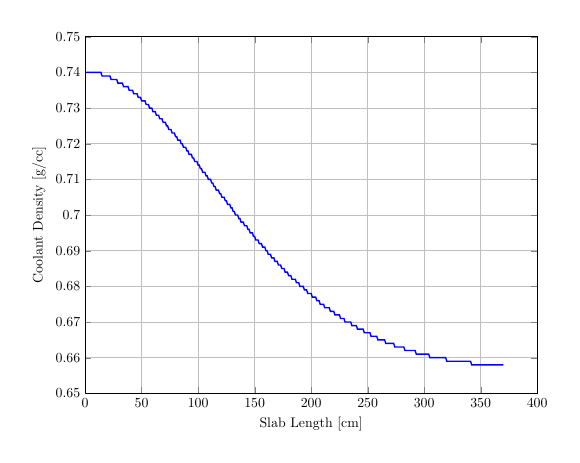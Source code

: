 \begin{tikzpicture}[scale=0.5]

\begin{axis}[%
scale only axis,
width=4.521in,
height=3.566in,
xmin=0, xmax=400,
ymin=0.65, ymax=0.75,
xlabel={Slab Length [cm]},
ylabel={$\text{Coolant Density [g}/\text{cc]}$},
xmajorgrids,
ymajorgrids]
\addplot [
color=blue,
solid,
line width=1.0pt
]
coordinates{
 (1,0.74)(2,0.74)(3,0.74)(4,0.74)(5,0.74)(6,0.74)(7,0.74)(8,0.74)(9,0.74)(10,0.74)(11,0.74)(12,0.74)(13,0.74)(14,0.74)(15,0.739)(16,0.739)(17,0.739)(18,0.739)(19,0.739)(20,0.739)(21,0.739)(22,0.739)(23,0.738)(24,0.738)(25,0.738)(26,0.738)(27,0.738)(28,0.738)(29,0.737)(30,0.737)(31,0.737)(32,0.737)(33,0.737)(34,0.736)(35,0.736)(36,0.736)(37,0.736)(38,0.736)(39,0.735)(40,0.735)(41,0.735)(42,0.735)(43,0.734)(44,0.734)(45,0.734)(46,0.734)(47,0.733)(48,0.733)(49,0.733)(50,0.732)(51,0.732)(52,0.732)(53,0.732)(54,0.731)(55,0.731)(56,0.731)(57,0.73)(58,0.73)(59,0.73)(60,0.729)(61,0.729)(62,0.729)(63,0.728)(64,0.728)(65,0.728)(66,0.727)(67,0.727)(68,0.727)(69,0.726)(70,0.726)(71,0.726)(72,0.725)(73,0.725)(74,0.724)(75,0.724)(76,0.724)(77,0.723)(78,0.723)(79,0.723)(80,0.722)(81,0.722)(82,0.721)(83,0.721)(84,0.721)(85,0.72)(86,0.72)(87,0.719)(88,0.719)(89,0.719)(90,0.718)(91,0.718)(92,0.717)(93,0.717)(94,0.717)(95,0.716)(96,0.716)(97,0.715)(98,0.715)(99,0.715)(100,0.714)(101,0.714)(102,0.713)(103,0.713)(104,0.712)(105,0.712)(106,0.712)(107,0.711)(108,0.711)(109,0.71)(110,0.71)(111,0.71)(112,0.709)(113,0.709)(114,0.708)(115,0.708)(116,0.707)(117,0.707)(118,0.707)(119,0.706)(120,0.706)(121,0.705)(122,0.705)(123,0.705)(124,0.704)(125,0.704)(126,0.703)(127,0.703)(128,0.703)(129,0.702)(130,0.702)(131,0.701)(132,0.701)(133,0.7)(134,0.7)(135,0.7)(136,0.699)(137,0.699)(138,0.698)(139,0.698)(140,0.698)(141,0.697)(142,0.697)(143,0.697)(144,0.696)(145,0.696)(146,0.695)(147,0.695)(148,0.695)(149,0.694)(150,0.694)(151,0.693)(152,0.693)(153,0.693)(154,0.692)(155,0.692)(156,0.692)(157,0.691)(158,0.691)(159,0.691)(160,0.69)(161,0.69)(162,0.689)(163,0.689)(164,0.689)(165,0.688)(166,0.688)(167,0.688)(168,0.687)(169,0.687)(170,0.687)(171,0.686)(172,0.686)(173,0.686)(174,0.685)(175,0.685)(176,0.685)(177,0.684)(178,0.684)(179,0.684)(180,0.683)(181,0.683)(182,0.683)(183,0.682)(184,0.682)(185,0.682)(186,0.682)(187,0.681)(188,0.681)(189,0.681)(190,0.68)(191,0.68)(192,0.68)(193,0.68)(194,0.679)(195,0.679)(196,0.679)(197,0.678)(198,0.678)(199,0.678)(200,0.678)(201,0.677)(202,0.677)(203,0.677)(204,0.677)(205,0.676)(206,0.676)(207,0.676)(208,0.675)(209,0.675)(210,0.675)(211,0.675)(212,0.674)(213,0.674)(214,0.674)(215,0.674)(216,0.674)(217,0.673)(218,0.673)(219,0.673)(220,0.673)(221,0.672)(222,0.672)(223,0.672)(224,0.672)(225,0.672)(226,0.671)(227,0.671)(228,0.671)(229,0.671)(230,0.67)(231,0.67)(232,0.67)(233,0.67)(234,0.67)(235,0.67)(236,0.669)(237,0.669)(238,0.669)(239,0.669)(240,0.669)(241,0.668)(242,0.668)(243,0.668)(244,0.668)(245,0.668)(246,0.668)(247,0.667)(248,0.667)(249,0.667)(250,0.667)(251,0.667)(252,0.667)(253,0.666)(254,0.666)(255,0.666)(256,0.666)(257,0.666)(258,0.666)(259,0.665)(260,0.665)(261,0.665)(262,0.665)(263,0.665)(264,0.665)(265,0.665)(266,0.664)(267,0.664)(268,0.664)(269,0.664)(270,0.664)(271,0.664)(272,0.664)(273,0.664)(274,0.663)(275,0.663)(276,0.663)(277,0.663)(278,0.663)(279,0.663)(280,0.663)(281,0.663)(282,0.663)(283,0.662)(284,0.662)(285,0.662)(286,0.662)(287,0.662)(288,0.662)(289,0.662)(290,0.662)(291,0.662)(292,0.662)(293,0.661)(294,0.661)(295,0.661)(296,0.661)(297,0.661)(298,0.661)(299,0.661)(300,0.661)(301,0.661)(302,0.661)(303,0.661)(304,0.661)(305,0.66)(306,0.66)(307,0.66)(308,0.66)(309,0.66)(310,0.66)(311,0.66)(312,0.66)(313,0.66)(314,0.66)(315,0.66)(316,0.66)(317,0.66)(318,0.66)(319,0.66)(320,0.659)(321,0.659)(322,0.659)(323,0.659)(324,0.659)(325,0.659)(326,0.659)(327,0.659)(328,0.659)(329,0.659)(330,0.659)(331,0.659)(332,0.659)(333,0.659)(334,0.659)(335,0.659)(336,0.659)(337,0.659)(338,0.659)(339,0.659)(340,0.659)(341,0.659)(342,0.658)(343,0.658)(344,0.658)(345,0.658)(346,0.658)(347,0.658)(348,0.658)(349,0.658)(350,0.658)(351,0.658)(352,0.658)(353,0.658)(354,0.658)(355,0.658)(356,0.658)(357,0.658)(358,0.658)(359,0.658)(360,0.658)(361,0.658)(362,0.658)(363,0.658)(364,0.658)(365,0.658)(366,0.658)(367,0.658)(368,0.658)(369,0.658)(370,0.658) 
};

\end{axis}
\end{tikzpicture}
